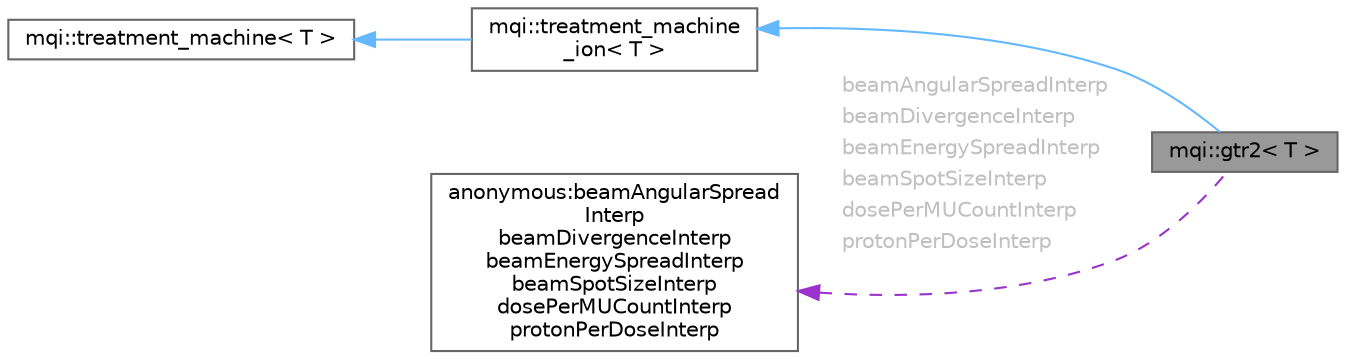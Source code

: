 digraph "mqi::gtr2&lt; T &gt;"
{
 // LATEX_PDF_SIZE
  bgcolor="transparent";
  edge [fontname=Helvetica,fontsize=10,labelfontname=Helvetica,labelfontsize=10];
  node [fontname=Helvetica,fontsize=10,shape=box,height=0.2,width=0.4];
  rankdir="LR";
  Node1 [id="Node000001",label="mqi::gtr2\< T \>",height=0.2,width=0.4,color="gray40", fillcolor="grey60", style="filled", fontcolor="black",tooltip="Represents the beam model for the Sumitomo IMPT machine (Gantry 2) at Samsung Medical Center (SMC)."];
  Node2 -> Node1 [id="edge1_Node000001_Node000002",dir="back",color="steelblue1",style="solid",tooltip=" "];
  Node2 [id="Node000002",label="mqi::treatment_machine\l_ion\< T \>",height=0.2,width=0.4,color="gray40", fillcolor="white", style="filled",URL="$classmqi_1_1treatment__machine__ion.html",tooltip="A class representing a particle therapy system, inheriting from treatment_machine."];
  Node3 -> Node2 [id="edge2_Node000002_Node000003",dir="back",color="steelblue1",style="solid",tooltip=" "];
  Node3 [id="Node000003",label="mqi::treatment_machine\< T \>",height=0.2,width=0.4,color="gray40", fillcolor="white", style="filled",URL="$classmqi_1_1treatment__machine.html",tooltip="An abstract base class for all types of radiotherapy treatment machines (RT and ION)."];
  Node4 -> Node1 [id="edge3_Node000001_Node000004",dir="back",color="darkorchid3",style="dashed",tooltip=" ",label=<<TABLE CELLBORDER="0" BORDER="0"><TR><TD VALIGN="top" ALIGN="LEFT" CELLPADDING="1" CELLSPACING="0">beamAngularSpreadInterp</TD></TR>
<TR><TD VALIGN="top" ALIGN="LEFT" CELLPADDING="1" CELLSPACING="0">beamDivergenceInterp</TD></TR>
<TR><TD VALIGN="top" ALIGN="LEFT" CELLPADDING="1" CELLSPACING="0">beamEnergySpreadInterp</TD></TR>
<TR><TD VALIGN="top" ALIGN="LEFT" CELLPADDING="1" CELLSPACING="0">beamSpotSizeInterp</TD></TR>
<TR><TD VALIGN="top" ALIGN="LEFT" CELLPADDING="1" CELLSPACING="0">dosePerMUCountInterp</TD></TR>
<TR><TD VALIGN="top" ALIGN="LEFT" CELLPADDING="1" CELLSPACING="0">protonPerDoseInterp</TD></TR>
</TABLE>> ,fontcolor="grey" ];
  Node4 [id="Node000004",label="anonymous:beamAngularSpread\lInterp\nbeamDivergenceInterp\nbeamEnergySpreadInterp\nbeamSpotSizeInterp\ndosePerMUCountInterp\nprotonPerDoseInterp",height=0.2,width=0.4,color="gray40", fillcolor="white", style="filled",tooltip=" "];
}
